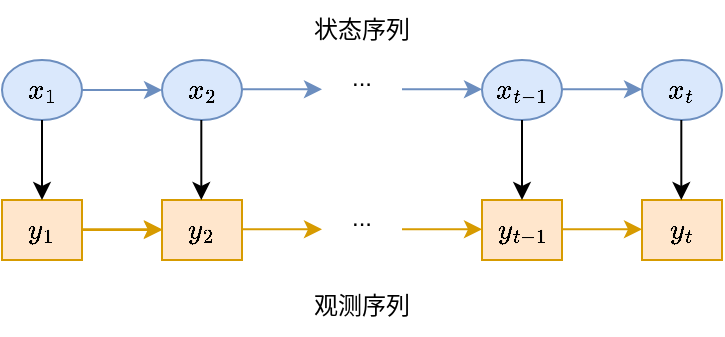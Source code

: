 <mxfile version="24.2.5" type="github">
  <diagram name="第 1 页" id="4fSdd0Z58REqMZebshJA">
    <mxGraphModel dx="1044" dy="591" grid="1" gridSize="10" guides="1" tooltips="1" connect="1" arrows="1" fold="1" page="1" pageScale="1" pageWidth="827" pageHeight="1169" math="1" shadow="0">
      <root>
        <mxCell id="0" />
        <mxCell id="1" parent="0" />
        <mxCell id="25tm6MiVh5p15wGrFQqw-2" value="`x_1`" style="ellipse;whiteSpace=wrap;html=1;fillColor=#dae8fc;strokeColor=#6c8ebf;" vertex="1" parent="1">
          <mxGeometry x="60" y="80" width="40" height="30" as="geometry" />
        </mxCell>
        <mxCell id="25tm6MiVh5p15wGrFQqw-3" value="`x_2`" style="ellipse;whiteSpace=wrap;html=1;fillColor=#dae8fc;strokeColor=#6c8ebf;" vertex="1" parent="1">
          <mxGeometry x="140" y="80" width="40" height="30" as="geometry" />
        </mxCell>
        <mxCell id="25tm6MiVh5p15wGrFQqw-4" value="`x_{t-1}`" style="ellipse;whiteSpace=wrap;html=1;fillColor=#dae8fc;strokeColor=#6c8ebf;" vertex="1" parent="1">
          <mxGeometry x="300" y="80" width="40" height="30" as="geometry" />
        </mxCell>
        <mxCell id="25tm6MiVh5p15wGrFQqw-5" value="`x_t`" style="ellipse;whiteSpace=wrap;html=1;fillColor=#dae8fc;strokeColor=#6c8ebf;" vertex="1" parent="1">
          <mxGeometry x="380" y="80" width="40" height="30" as="geometry" />
        </mxCell>
        <mxCell id="25tm6MiVh5p15wGrFQqw-18" value="" style="edgeStyle=orthogonalEdgeStyle;rounded=0;orthogonalLoop=1;jettySize=auto;html=1;fillColor=#ffe6cc;strokeColor=#d79b00;" edge="1" parent="1" source="25tm6MiVh5p15wGrFQqw-6" target="25tm6MiVh5p15wGrFQqw-7">
          <mxGeometry relative="1" as="geometry" />
        </mxCell>
        <mxCell id="25tm6MiVh5p15wGrFQqw-6" value="`y_1`" style="rounded=0;whiteSpace=wrap;html=1;fillColor=#ffe6cc;strokeColor=#d79b00;" vertex="1" parent="1">
          <mxGeometry x="60" y="150" width="40" height="30" as="geometry" />
        </mxCell>
        <mxCell id="25tm6MiVh5p15wGrFQqw-7" value="`y_2`" style="rounded=0;whiteSpace=wrap;html=1;fillColor=#ffe6cc;strokeColor=#d79b00;" vertex="1" parent="1">
          <mxGeometry x="140" y="150" width="40" height="30" as="geometry" />
        </mxCell>
        <mxCell id="25tm6MiVh5p15wGrFQqw-8" value="`y_{t-1}`" style="rounded=0;whiteSpace=wrap;html=1;fillColor=#ffe6cc;strokeColor=#d79b00;" vertex="1" parent="1">
          <mxGeometry x="300" y="150" width="40" height="30" as="geometry" />
        </mxCell>
        <mxCell id="25tm6MiVh5p15wGrFQqw-9" value="`y_t`" style="rounded=0;whiteSpace=wrap;html=1;fillColor=#ffe6cc;strokeColor=#d79b00;" vertex="1" parent="1">
          <mxGeometry x="380" y="150" width="40" height="30" as="geometry" />
        </mxCell>
        <mxCell id="25tm6MiVh5p15wGrFQqw-10" value="" style="endArrow=classic;html=1;rounded=0;exitX=1;exitY=0.5;exitDx=0;exitDy=0;entryX=0;entryY=0.5;entryDx=0;entryDy=0;fillColor=#dae8fc;strokeColor=#6c8ebf;" edge="1" parent="1" source="25tm6MiVh5p15wGrFQqw-2" target="25tm6MiVh5p15wGrFQqw-3">
          <mxGeometry width="50" height="50" relative="1" as="geometry">
            <mxPoint x="270" y="250" as="sourcePoint" />
            <mxPoint x="320" y="200" as="targetPoint" />
          </mxGeometry>
        </mxCell>
        <mxCell id="25tm6MiVh5p15wGrFQqw-11" value="" style="endArrow=classic;html=1;rounded=0;exitX=1;exitY=0.5;exitDx=0;exitDy=0;entryX=0;entryY=0.5;entryDx=0;entryDy=0;fillColor=#dae8fc;strokeColor=#6c8ebf;" edge="1" parent="1">
          <mxGeometry width="50" height="50" relative="1" as="geometry">
            <mxPoint x="180" y="94.66" as="sourcePoint" />
            <mxPoint x="220" y="94.66" as="targetPoint" />
          </mxGeometry>
        </mxCell>
        <mxCell id="25tm6MiVh5p15wGrFQqw-12" value="..." style="text;html=1;align=center;verticalAlign=middle;whiteSpace=wrap;rounded=0;" vertex="1" parent="1">
          <mxGeometry x="200" y="60" width="80" height="57.5" as="geometry" />
        </mxCell>
        <mxCell id="25tm6MiVh5p15wGrFQqw-15" value="" style="endArrow=classic;html=1;rounded=0;exitX=1;exitY=0.5;exitDx=0;exitDy=0;entryX=0;entryY=0.5;entryDx=0;entryDy=0;fillColor=#dae8fc;strokeColor=#6c8ebf;" edge="1" parent="1">
          <mxGeometry width="50" height="50" relative="1" as="geometry">
            <mxPoint x="260" y="94.66" as="sourcePoint" />
            <mxPoint x="300" y="94.66" as="targetPoint" />
          </mxGeometry>
        </mxCell>
        <mxCell id="25tm6MiVh5p15wGrFQqw-16" value="" style="endArrow=classic;html=1;rounded=0;exitX=1;exitY=0.5;exitDx=0;exitDy=0;entryX=0;entryY=0.5;entryDx=0;entryDy=0;fillColor=#dae8fc;strokeColor=#6c8ebf;" edge="1" parent="1">
          <mxGeometry width="50" height="50" relative="1" as="geometry">
            <mxPoint x="340" y="94.66" as="sourcePoint" />
            <mxPoint x="380" y="94.66" as="targetPoint" />
          </mxGeometry>
        </mxCell>
        <mxCell id="25tm6MiVh5p15wGrFQqw-17" value="" style="endArrow=classic;html=1;rounded=0;exitX=1;exitY=0.5;exitDx=0;exitDy=0;entryX=0;entryY=0.5;entryDx=0;entryDy=0;fillColor=#ffe6cc;strokeColor=#d79b00;" edge="1" parent="1">
          <mxGeometry width="50" height="50" relative="1" as="geometry">
            <mxPoint x="100" y="164.66" as="sourcePoint" />
            <mxPoint x="140" y="164.66" as="targetPoint" />
          </mxGeometry>
        </mxCell>
        <mxCell id="25tm6MiVh5p15wGrFQqw-19" value="" style="endArrow=classic;html=1;rounded=0;exitX=1;exitY=0.5;exitDx=0;exitDy=0;entryX=0;entryY=0.5;entryDx=0;entryDy=0;fillColor=#ffe6cc;strokeColor=#d79b00;" edge="1" parent="1">
          <mxGeometry width="50" height="50" relative="1" as="geometry">
            <mxPoint x="180" y="164.66" as="sourcePoint" />
            <mxPoint x="220" y="164.66" as="targetPoint" />
          </mxGeometry>
        </mxCell>
        <mxCell id="25tm6MiVh5p15wGrFQqw-20" value="..." style="text;html=1;align=center;verticalAlign=middle;whiteSpace=wrap;rounded=0;" vertex="1" parent="1">
          <mxGeometry x="200" y="130" width="80" height="57.5" as="geometry" />
        </mxCell>
        <mxCell id="25tm6MiVh5p15wGrFQqw-21" value="" style="endArrow=classic;html=1;rounded=0;exitX=1;exitY=0.5;exitDx=0;exitDy=0;entryX=0;entryY=0.5;entryDx=0;entryDy=0;fillColor=#ffe6cc;strokeColor=#d79b00;" edge="1" parent="1">
          <mxGeometry width="50" height="50" relative="1" as="geometry">
            <mxPoint x="260" y="164.66" as="sourcePoint" />
            <mxPoint x="300" y="164.66" as="targetPoint" />
          </mxGeometry>
        </mxCell>
        <mxCell id="25tm6MiVh5p15wGrFQqw-22" value="" style="endArrow=classic;html=1;rounded=0;exitX=1;exitY=0.5;exitDx=0;exitDy=0;entryX=0;entryY=0.5;entryDx=0;entryDy=0;fillColor=#ffe6cc;strokeColor=#d79b00;" edge="1" parent="1">
          <mxGeometry width="50" height="50" relative="1" as="geometry">
            <mxPoint x="340" y="164.66" as="sourcePoint" />
            <mxPoint x="380" y="164.66" as="targetPoint" />
          </mxGeometry>
        </mxCell>
        <mxCell id="25tm6MiVh5p15wGrFQqw-23" value="" style="endArrow=classic;html=1;rounded=0;exitX=0.5;exitY=1;exitDx=0;exitDy=0;" edge="1" parent="1" source="25tm6MiVh5p15wGrFQqw-2">
          <mxGeometry width="50" height="50" relative="1" as="geometry">
            <mxPoint x="30" y="300" as="sourcePoint" />
            <mxPoint x="80" y="150" as="targetPoint" />
          </mxGeometry>
        </mxCell>
        <mxCell id="25tm6MiVh5p15wGrFQqw-24" value="" style="endArrow=classic;html=1;rounded=0;exitX=0.5;exitY=1;exitDx=0;exitDy=0;" edge="1" parent="1">
          <mxGeometry width="50" height="50" relative="1" as="geometry">
            <mxPoint x="159.66" y="110" as="sourcePoint" />
            <mxPoint x="159.66" y="150" as="targetPoint" />
          </mxGeometry>
        </mxCell>
        <mxCell id="25tm6MiVh5p15wGrFQqw-25" value="" style="endArrow=classic;html=1;rounded=0;exitX=0.5;exitY=1;exitDx=0;exitDy=0;" edge="1" parent="1">
          <mxGeometry width="50" height="50" relative="1" as="geometry">
            <mxPoint x="320" y="110" as="sourcePoint" />
            <mxPoint x="320" y="150" as="targetPoint" />
          </mxGeometry>
        </mxCell>
        <mxCell id="25tm6MiVh5p15wGrFQqw-26" value="" style="endArrow=classic;html=1;rounded=0;exitX=0.5;exitY=1;exitDx=0;exitDy=0;" edge="1" parent="1">
          <mxGeometry width="50" height="50" relative="1" as="geometry">
            <mxPoint x="399.66" y="110" as="sourcePoint" />
            <mxPoint x="399.66" y="150" as="targetPoint" />
          </mxGeometry>
        </mxCell>
        <mxCell id="25tm6MiVh5p15wGrFQqw-27" value="观测序列" style="text;html=1;align=center;verticalAlign=middle;whiteSpace=wrap;rounded=0;" vertex="1" parent="1">
          <mxGeometry x="210" y="187.5" width="60" height="30" as="geometry" />
        </mxCell>
        <mxCell id="25tm6MiVh5p15wGrFQqw-28" value="状态序列" style="text;html=1;align=center;verticalAlign=middle;whiteSpace=wrap;rounded=0;" vertex="1" parent="1">
          <mxGeometry x="210" y="50" width="60" height="30" as="geometry" />
        </mxCell>
      </root>
    </mxGraphModel>
  </diagram>
</mxfile>
